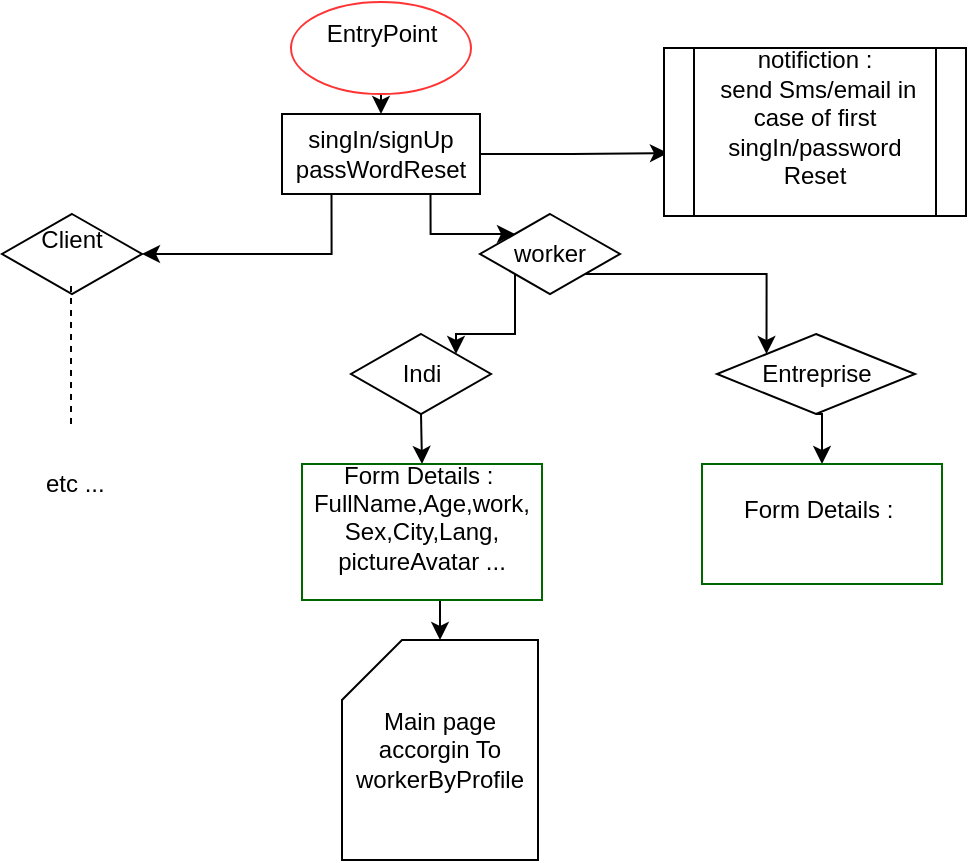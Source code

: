 <mxfile version="10.6.5" type="github"><diagram id="rrh3glf6B7nsPKcVEvcp" name="Page-1"><mxGraphModel dx="754" dy="2135" grid="1" gridSize="10" guides="1" tooltips="1" connect="1" arrows="1" fold="1" page="1" pageScale="1" pageWidth="413" pageHeight="583" math="0" shadow="0"><root><mxCell id="0"/><mxCell id="1" parent="0"/><mxCell id="xX1fGjjNwRoA7Wn_LJjL-9" style="edgeStyle=orthogonalEdgeStyle;rounded=0;orthogonalLoop=1;jettySize=auto;html=1;exitX=0.5;exitY=1;exitDx=0;exitDy=0;entryX=0.5;entryY=0;entryDx=0;entryDy=0;" edge="1" parent="1" source="xX1fGjjNwRoA7Wn_LJjL-1" target="xX1fGjjNwRoA7Wn_LJjL-3"><mxGeometry relative="1" as="geometry"/></mxCell><mxCell id="xX1fGjjNwRoA7Wn_LJjL-1" value="&lt;span style=&quot;background-color: rgb(255 , 255 , 255)&quot;&gt;EntryPoint&lt;br&gt;&lt;/span&gt;&lt;br&gt;" style="ellipse;whiteSpace=wrap;html=1;strokeColor=#FF3333;" vertex="1" parent="1"><mxGeometry x="226.5" y="-1749" width="90" height="46" as="geometry"/></mxCell><mxCell id="xX1fGjjNwRoA7Wn_LJjL-15" style="edgeStyle=orthogonalEdgeStyle;rounded=0;orthogonalLoop=1;jettySize=auto;html=1;exitX=0.75;exitY=1;exitDx=0;exitDy=0;entryX=0;entryY=0;entryDx=0;entryDy=0;" edge="1" parent="1" source="xX1fGjjNwRoA7Wn_LJjL-3" target="xX1fGjjNwRoA7Wn_LJjL-10"><mxGeometry relative="1" as="geometry"/></mxCell><mxCell id="xX1fGjjNwRoA7Wn_LJjL-23" style="edgeStyle=orthogonalEdgeStyle;rounded=0;orthogonalLoop=1;jettySize=auto;html=1;exitX=0.25;exitY=1;exitDx=0;exitDy=0;entryX=1;entryY=0.5;entryDx=0;entryDy=0;" edge="1" parent="1" source="xX1fGjjNwRoA7Wn_LJjL-3" target="xX1fGjjNwRoA7Wn_LJjL-4"><mxGeometry relative="1" as="geometry"/></mxCell><mxCell id="xX1fGjjNwRoA7Wn_LJjL-25" style="edgeStyle=orthogonalEdgeStyle;rounded=0;orthogonalLoop=1;jettySize=auto;html=1;exitX=1;exitY=0.5;exitDx=0;exitDy=0;entryX=0.013;entryY=0.625;entryDx=0;entryDy=0;entryPerimeter=0;" edge="1" parent="1" source="xX1fGjjNwRoA7Wn_LJjL-3" target="xX1fGjjNwRoA7Wn_LJjL-24"><mxGeometry relative="1" as="geometry"/></mxCell><mxCell id="xX1fGjjNwRoA7Wn_LJjL-3" value="singIn/signUp&lt;br&gt;passWordReset&lt;br&gt;" style="rounded=0;whiteSpace=wrap;html=1;" vertex="1" parent="1"><mxGeometry x="222" y="-1693" width="99" height="40" as="geometry"/></mxCell><mxCell id="xX1fGjjNwRoA7Wn_LJjL-4" value="Client&lt;br&gt;&lt;br&gt;" style="rhombus;whiteSpace=wrap;html=1;" vertex="1" parent="1"><mxGeometry x="82" y="-1643" width="70" height="40" as="geometry"/></mxCell><mxCell id="xX1fGjjNwRoA7Wn_LJjL-38" style="edgeStyle=orthogonalEdgeStyle;rounded=0;orthogonalLoop=1;jettySize=auto;html=1;exitX=0;exitY=1;exitDx=0;exitDy=0;entryX=1;entryY=0;entryDx=0;entryDy=0;" edge="1" parent="1" source="xX1fGjjNwRoA7Wn_LJjL-10" target="xX1fGjjNwRoA7Wn_LJjL-26"><mxGeometry relative="1" as="geometry"/></mxCell><mxCell id="xX1fGjjNwRoA7Wn_LJjL-39" style="edgeStyle=orthogonalEdgeStyle;rounded=0;orthogonalLoop=1;jettySize=auto;html=1;exitX=1;exitY=1;exitDx=0;exitDy=0;entryX=0;entryY=0;entryDx=0;entryDy=0;" edge="1" parent="1" source="xX1fGjjNwRoA7Wn_LJjL-10" target="xX1fGjjNwRoA7Wn_LJjL-17"><mxGeometry relative="1" as="geometry"/></mxCell><mxCell id="xX1fGjjNwRoA7Wn_LJjL-10" value="worker&lt;br&gt;" style="rhombus;whiteSpace=wrap;html=1;" vertex="1" parent="1"><mxGeometry x="321" y="-1643" width="70" height="40" as="geometry"/></mxCell><mxCell id="xX1fGjjNwRoA7Wn_LJjL-43" style="edgeStyle=orthogonalEdgeStyle;rounded=0;orthogonalLoop=1;jettySize=auto;html=1;exitX=0.5;exitY=1;exitDx=0;exitDy=0;entryX=0.5;entryY=0;entryDx=0;entryDy=0;" edge="1" parent="1" source="xX1fGjjNwRoA7Wn_LJjL-17" target="xX1fGjjNwRoA7Wn_LJjL-42"><mxGeometry relative="1" as="geometry"/></mxCell><mxCell id="xX1fGjjNwRoA7Wn_LJjL-17" value="Entreprise" style="rhombus;whiteSpace=wrap;html=1;" vertex="1" parent="1"><mxGeometry x="439.5" y="-1583" width="99" height="40" as="geometry"/></mxCell><mxCell id="xX1fGjjNwRoA7Wn_LJjL-21" value="" style="endArrow=none;dashed=1;html=1;" edge="1" parent="1"><mxGeometry width="50" height="50" relative="1" as="geometry"><mxPoint x="116.5" y="-1538" as="sourcePoint"/><mxPoint x="116.5" y="-1608" as="targetPoint"/></mxGeometry></mxCell><mxCell id="xX1fGjjNwRoA7Wn_LJjL-22" value="etc ..." style="text;html=1;resizable=0;points=[];autosize=1;align=left;verticalAlign=top;spacingTop=-4;" vertex="1" parent="1"><mxGeometry x="102" y="-1518" width="50" height="20" as="geometry"/></mxCell><mxCell id="xX1fGjjNwRoA7Wn_LJjL-24" value="notifiction :&lt;br&gt;&amp;nbsp;send Sms/email in case of first singIn/password Reset&lt;br&gt;&lt;br&gt;" style="shape=process;whiteSpace=wrap;html=1;backgroundOutline=1;" vertex="1" parent="1"><mxGeometry x="413" y="-1726" width="151" height="84" as="geometry"/></mxCell><mxCell id="xX1fGjjNwRoA7Wn_LJjL-41" style="edgeStyle=orthogonalEdgeStyle;rounded=0;orthogonalLoop=1;jettySize=auto;html=1;exitX=0.5;exitY=1;exitDx=0;exitDy=0;entryX=0.5;entryY=0;entryDx=0;entryDy=0;" edge="1" parent="1" source="xX1fGjjNwRoA7Wn_LJjL-26" target="xX1fGjjNwRoA7Wn_LJjL-40"><mxGeometry relative="1" as="geometry"/></mxCell><mxCell id="xX1fGjjNwRoA7Wn_LJjL-26" value="Indi&lt;br&gt;" style="rhombus;whiteSpace=wrap;html=1;" vertex="1" parent="1"><mxGeometry x="256.5" y="-1583" width="70" height="40" as="geometry"/></mxCell><mxCell id="xX1fGjjNwRoA7Wn_LJjL-46" style="edgeStyle=orthogonalEdgeStyle;rounded=0;orthogonalLoop=1;jettySize=auto;html=1;exitX=0.5;exitY=1;exitDx=0;exitDy=0;entryX=0.5;entryY=0;entryDx=0;entryDy=0;entryPerimeter=0;" edge="1" parent="1" source="xX1fGjjNwRoA7Wn_LJjL-40" target="xX1fGjjNwRoA7Wn_LJjL-45"><mxGeometry relative="1" as="geometry"/></mxCell><mxCell id="xX1fGjjNwRoA7Wn_LJjL-40" value="Form Details :&amp;nbsp;&lt;br&gt;FullName,Age,work,&lt;br&gt;Sex,City,Lang,&lt;br&gt;pictureAvatar ...&lt;br&gt;&lt;br&gt;" style="rounded=0;whiteSpace=wrap;html=1;strokeColor=#006600;" vertex="1" parent="1"><mxGeometry x="232" y="-1518" width="120" height="68" as="geometry"/></mxCell><mxCell id="xX1fGjjNwRoA7Wn_LJjL-42" value="Form Details :&amp;nbsp;&lt;br&gt;&lt;br&gt;" style="rounded=0;whiteSpace=wrap;html=1;strokeColor=#006600;" vertex="1" parent="1"><mxGeometry x="432" y="-1518" width="120" height="60" as="geometry"/></mxCell><mxCell id="xX1fGjjNwRoA7Wn_LJjL-45" value="Main page accorgin To workerByProfile" style="shape=card;whiteSpace=wrap;html=1;strokeColor=#000000;" vertex="1" parent="1"><mxGeometry x="252" y="-1430" width="98" height="110" as="geometry"/></mxCell></root></mxGraphModel></diagram></mxfile>